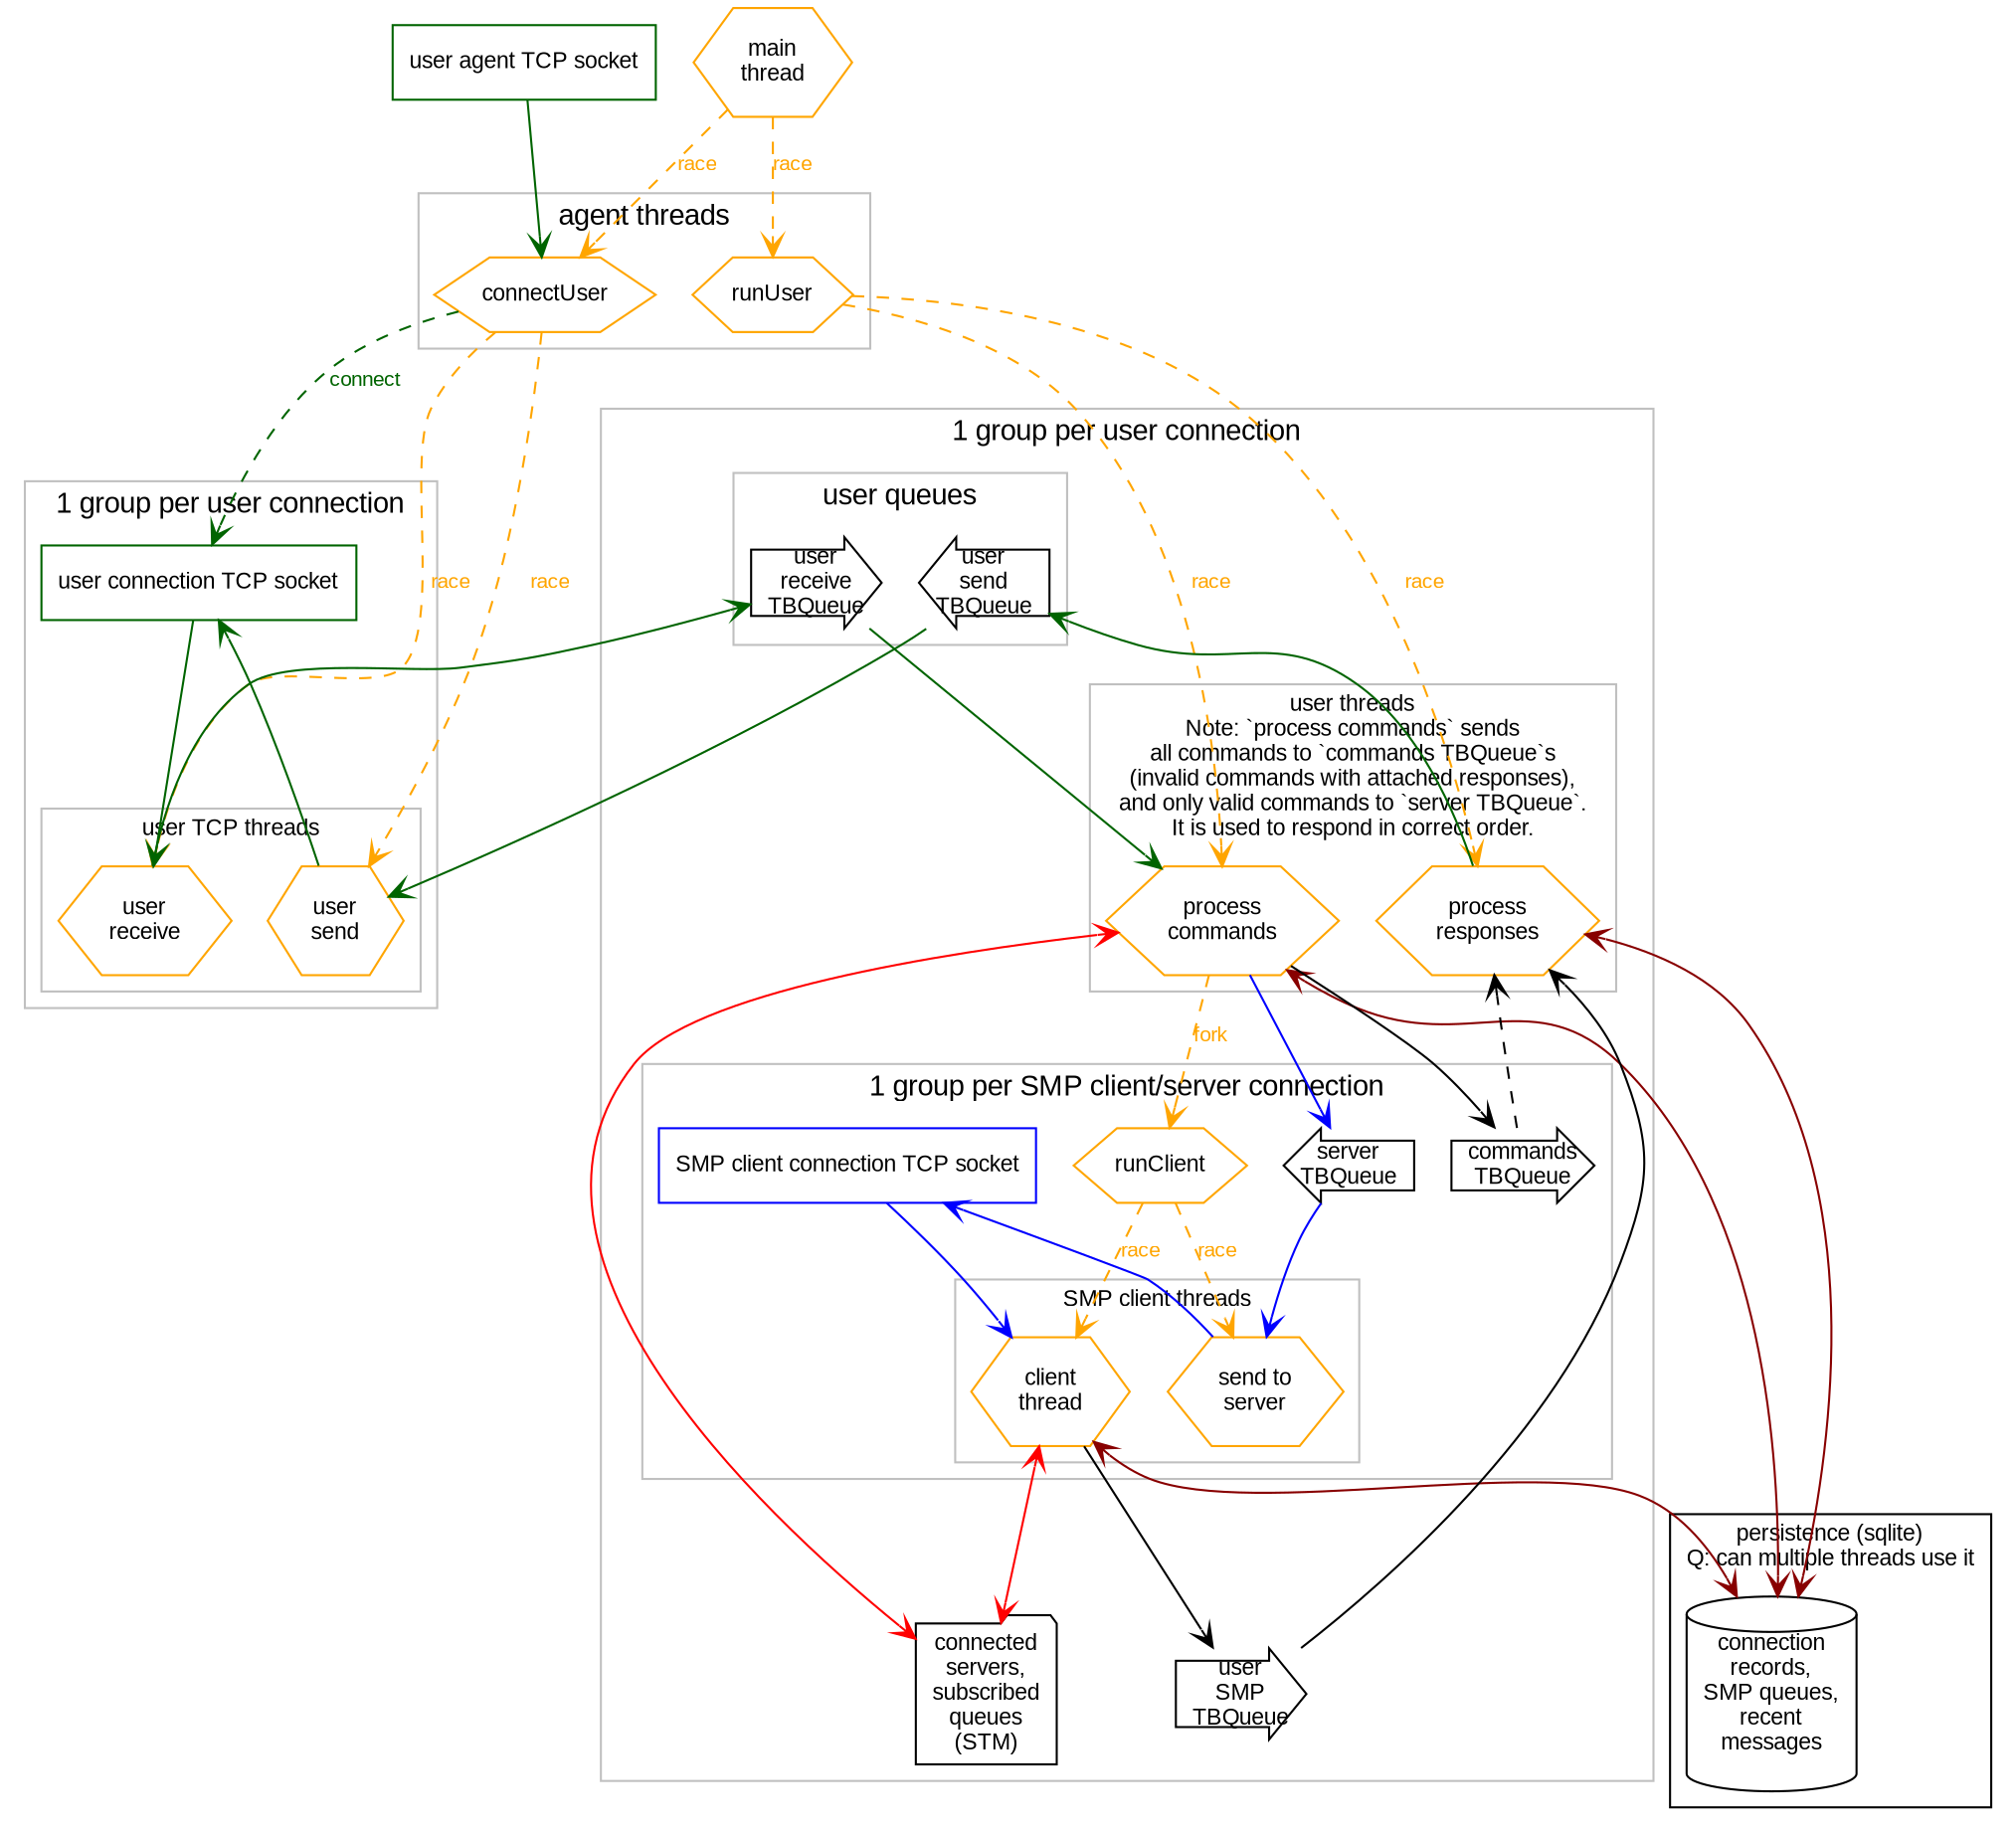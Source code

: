 digraph SMPAgent {
  graph [fontname=arial]
  node [fontname=arial fontsize=11 shape=box]
  edge [fontname=arial fontsize=10 arrowhead=open arrowtail=open]

  main [shape=hexagon color=orange label="main\nthread"]
  aSock [label="user agent TCP socket" color=darkgreen]

  subgraph clusterPersistence {
    graph [fontsize=11]
    label="persistence (sqlite)\nQ: can multiple threads use it"
    connectionsStore [shape=cylinder label="connection\nrecords,\nSMP queues,\nrecent\nmessages"]
  }

  subgraph clusterAgent {
    graph [color=gray]
    node [shape=hexagon color=orange]
    label="agent threads" 
    connectUser
    runUser
  }

  main -> {runUser connectUser} [style=dashed label="race" color=orange fontcolor=orange]
  aSock -> connectUser [color=darkgreen]

  subgraph clusterUserTCP {
    graph [color=gray]
    label="1 group per user connection"
    uSock [label="user connection TCP socket" color=darkgreen]

    subgraph clusterUserTCPThreads {
      graph [fontsize=11 color=gray]
      label="user TCP threads"
      node [shape=hexagon, color=orange]
      uRcv [label="user\nreceive"]
      uSnd [label="user\nsend"]
    }

    uSock -> uRcv [color=darkgreen]
    uSnd -> uSock [color=darkgreen]
  }

  subgraph clusterUser {
    graph [color=gray]
    label="1 group per user connection"

    subgraph clusterUserInterface {
      label="user queues"
      uInq [shape=rarrow label="user\nreceive\nTBQueue"]
      uOutq [shape=larrow label="user\nsend\nTBQueue"]
    }

    subgraph clusterUserThreads {
      graph [fontsize=11 color=gray]
      label="user threads\nNote: `process commands` sends\nall commands to `commands TBQueue`s\n(invalid commands with attached responses),\nand only valid commands to `server TBQueue`.\nIt is used to respond in correct order."
      node [shape=hexagon, color=orange]
      uAgent [label="process\ncommands"]
      uProcess [label="process\nresponses"]
    }

    uRcv -> uInq -> uAgent [color=darkgreen]
    uProcess -> uOutq -> uSnd [color=darkgreen]

    subgraph clusterClient {
      graph [color=gray]
      label="1 group per SMP client/server connection"
      runClient [shape=hexagon, color=orange]
      sOutq [shape=larrow label="server\nTBQueue"]
      sCmdq [shape=rarrow label="commands\nTBQueue"]
      sSock [label="SMP client connection TCP socket" color=blue]

      subgraph clusterServerThreads {
        graph [fontsize=11 color=gray]
        label="SMP client threads"
        node [shape=hexagon, color=orange]
        sAgent [label="client\nthread"]
        sSnd [label="send to\nserver"]
      }

      runClient -> {sAgent sSnd} [style=dashed label=race color=orange fontcolor=orange]
      sSock -> sAgent [color=blue]
      uAgent -> sOutq -> sSnd -> sSock [color=blue]
    }

    {uAgent sAgent} -> userState [dir=both color=red]
    {uAgent sAgent uProcess} -> connectionsStore [dir=both color="#880000"]

    connectUser -> uSock [style=dashed label="connect" color=darkgreen fontcolor=darkgreen]
    connectUser -> {uRcv uSnd} [style=dashed label="race" color=orange fontcolor=orange]
    runUser -> {uAgent uProcess} [style=dashed label="race" color=orange fontcolor=orange]

    userState [label="connected\nservers,\nsubscribed\nqueues\n(STM)" shape="folder"]
    uRespq [shape=rarrow label="user\nSMP\nTBQueue"]

    uAgent -> sCmdq
    sCmdq -> uProcess [style=dashed]
    sAgent -> uRespq -> uProcess

    uAgent -> runClient [style=dashed label="fork" color=orange fontcolor=orange]
  }

}